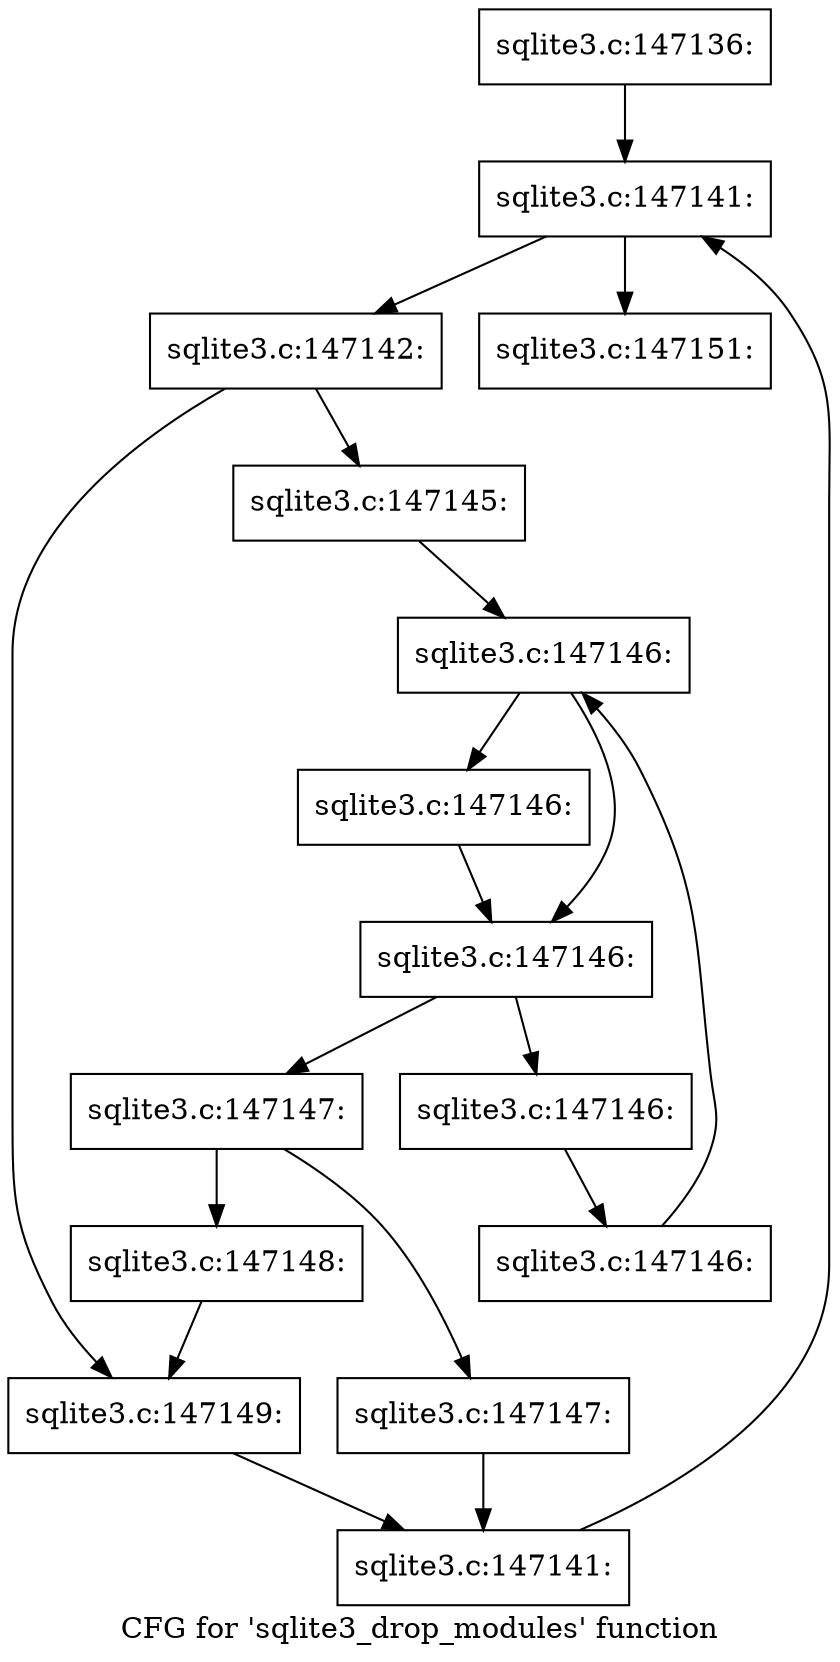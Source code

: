 digraph "CFG for 'sqlite3_drop_modules' function" {
	label="CFG for 'sqlite3_drop_modules' function";

	Node0x55c0f65630d0 [shape=record,label="{sqlite3.c:147136:}"];
	Node0x55c0f65630d0 -> Node0x55c0f6587e20;
	Node0x55c0f6587e20 [shape=record,label="{sqlite3.c:147141:}"];
	Node0x55c0f6587e20 -> Node0x55c0f6587f60;
	Node0x55c0f6587e20 -> Node0x55c0f6587b00;
	Node0x55c0f6587f60 [shape=record,label="{sqlite3.c:147142:}"];
	Node0x55c0f6587f60 -> Node0x55c0f6588b50;
	Node0x55c0f6587f60 -> Node0x55c0f6588ba0;
	Node0x55c0f6588b50 [shape=record,label="{sqlite3.c:147145:}"];
	Node0x55c0f6588b50 -> Node0x55c0f6589730;
	Node0x55c0f6589730 [shape=record,label="{sqlite3.c:147146:}"];
	Node0x55c0f6589730 -> Node0x55c0f6589a20;
	Node0x55c0f6589730 -> Node0x55c0f65899d0;
	Node0x55c0f6589a20 [shape=record,label="{sqlite3.c:147146:}"];
	Node0x55c0f6589a20 -> Node0x55c0f65899d0;
	Node0x55c0f65899d0 [shape=record,label="{sqlite3.c:147146:}"];
	Node0x55c0f65899d0 -> Node0x55c0f6589950;
	Node0x55c0f65899d0 -> Node0x55c0f6589580;
	Node0x55c0f6589950 [shape=record,label="{sqlite3.c:147146:}"];
	Node0x55c0f6589950 -> Node0x55c0f65898c0;
	Node0x55c0f65898c0 [shape=record,label="{sqlite3.c:147146:}"];
	Node0x55c0f65898c0 -> Node0x55c0f6589730;
	Node0x55c0f6589580 [shape=record,label="{sqlite3.c:147147:}"];
	Node0x55c0f6589580 -> Node0x55c0f658ac30;
	Node0x55c0f6589580 -> Node0x55c0f658ac80;
	Node0x55c0f658ac30 [shape=record,label="{sqlite3.c:147147:}"];
	Node0x55c0f658ac30 -> Node0x55c0f6587ed0;
	Node0x55c0f658ac80 [shape=record,label="{sqlite3.c:147148:}"];
	Node0x55c0f658ac80 -> Node0x55c0f6588ba0;
	Node0x55c0f6588ba0 [shape=record,label="{sqlite3.c:147149:}"];
	Node0x55c0f6588ba0 -> Node0x55c0f6587ed0;
	Node0x55c0f6587ed0 [shape=record,label="{sqlite3.c:147141:}"];
	Node0x55c0f6587ed0 -> Node0x55c0f6587e20;
	Node0x55c0f6587b00 [shape=record,label="{sqlite3.c:147151:}"];
}
